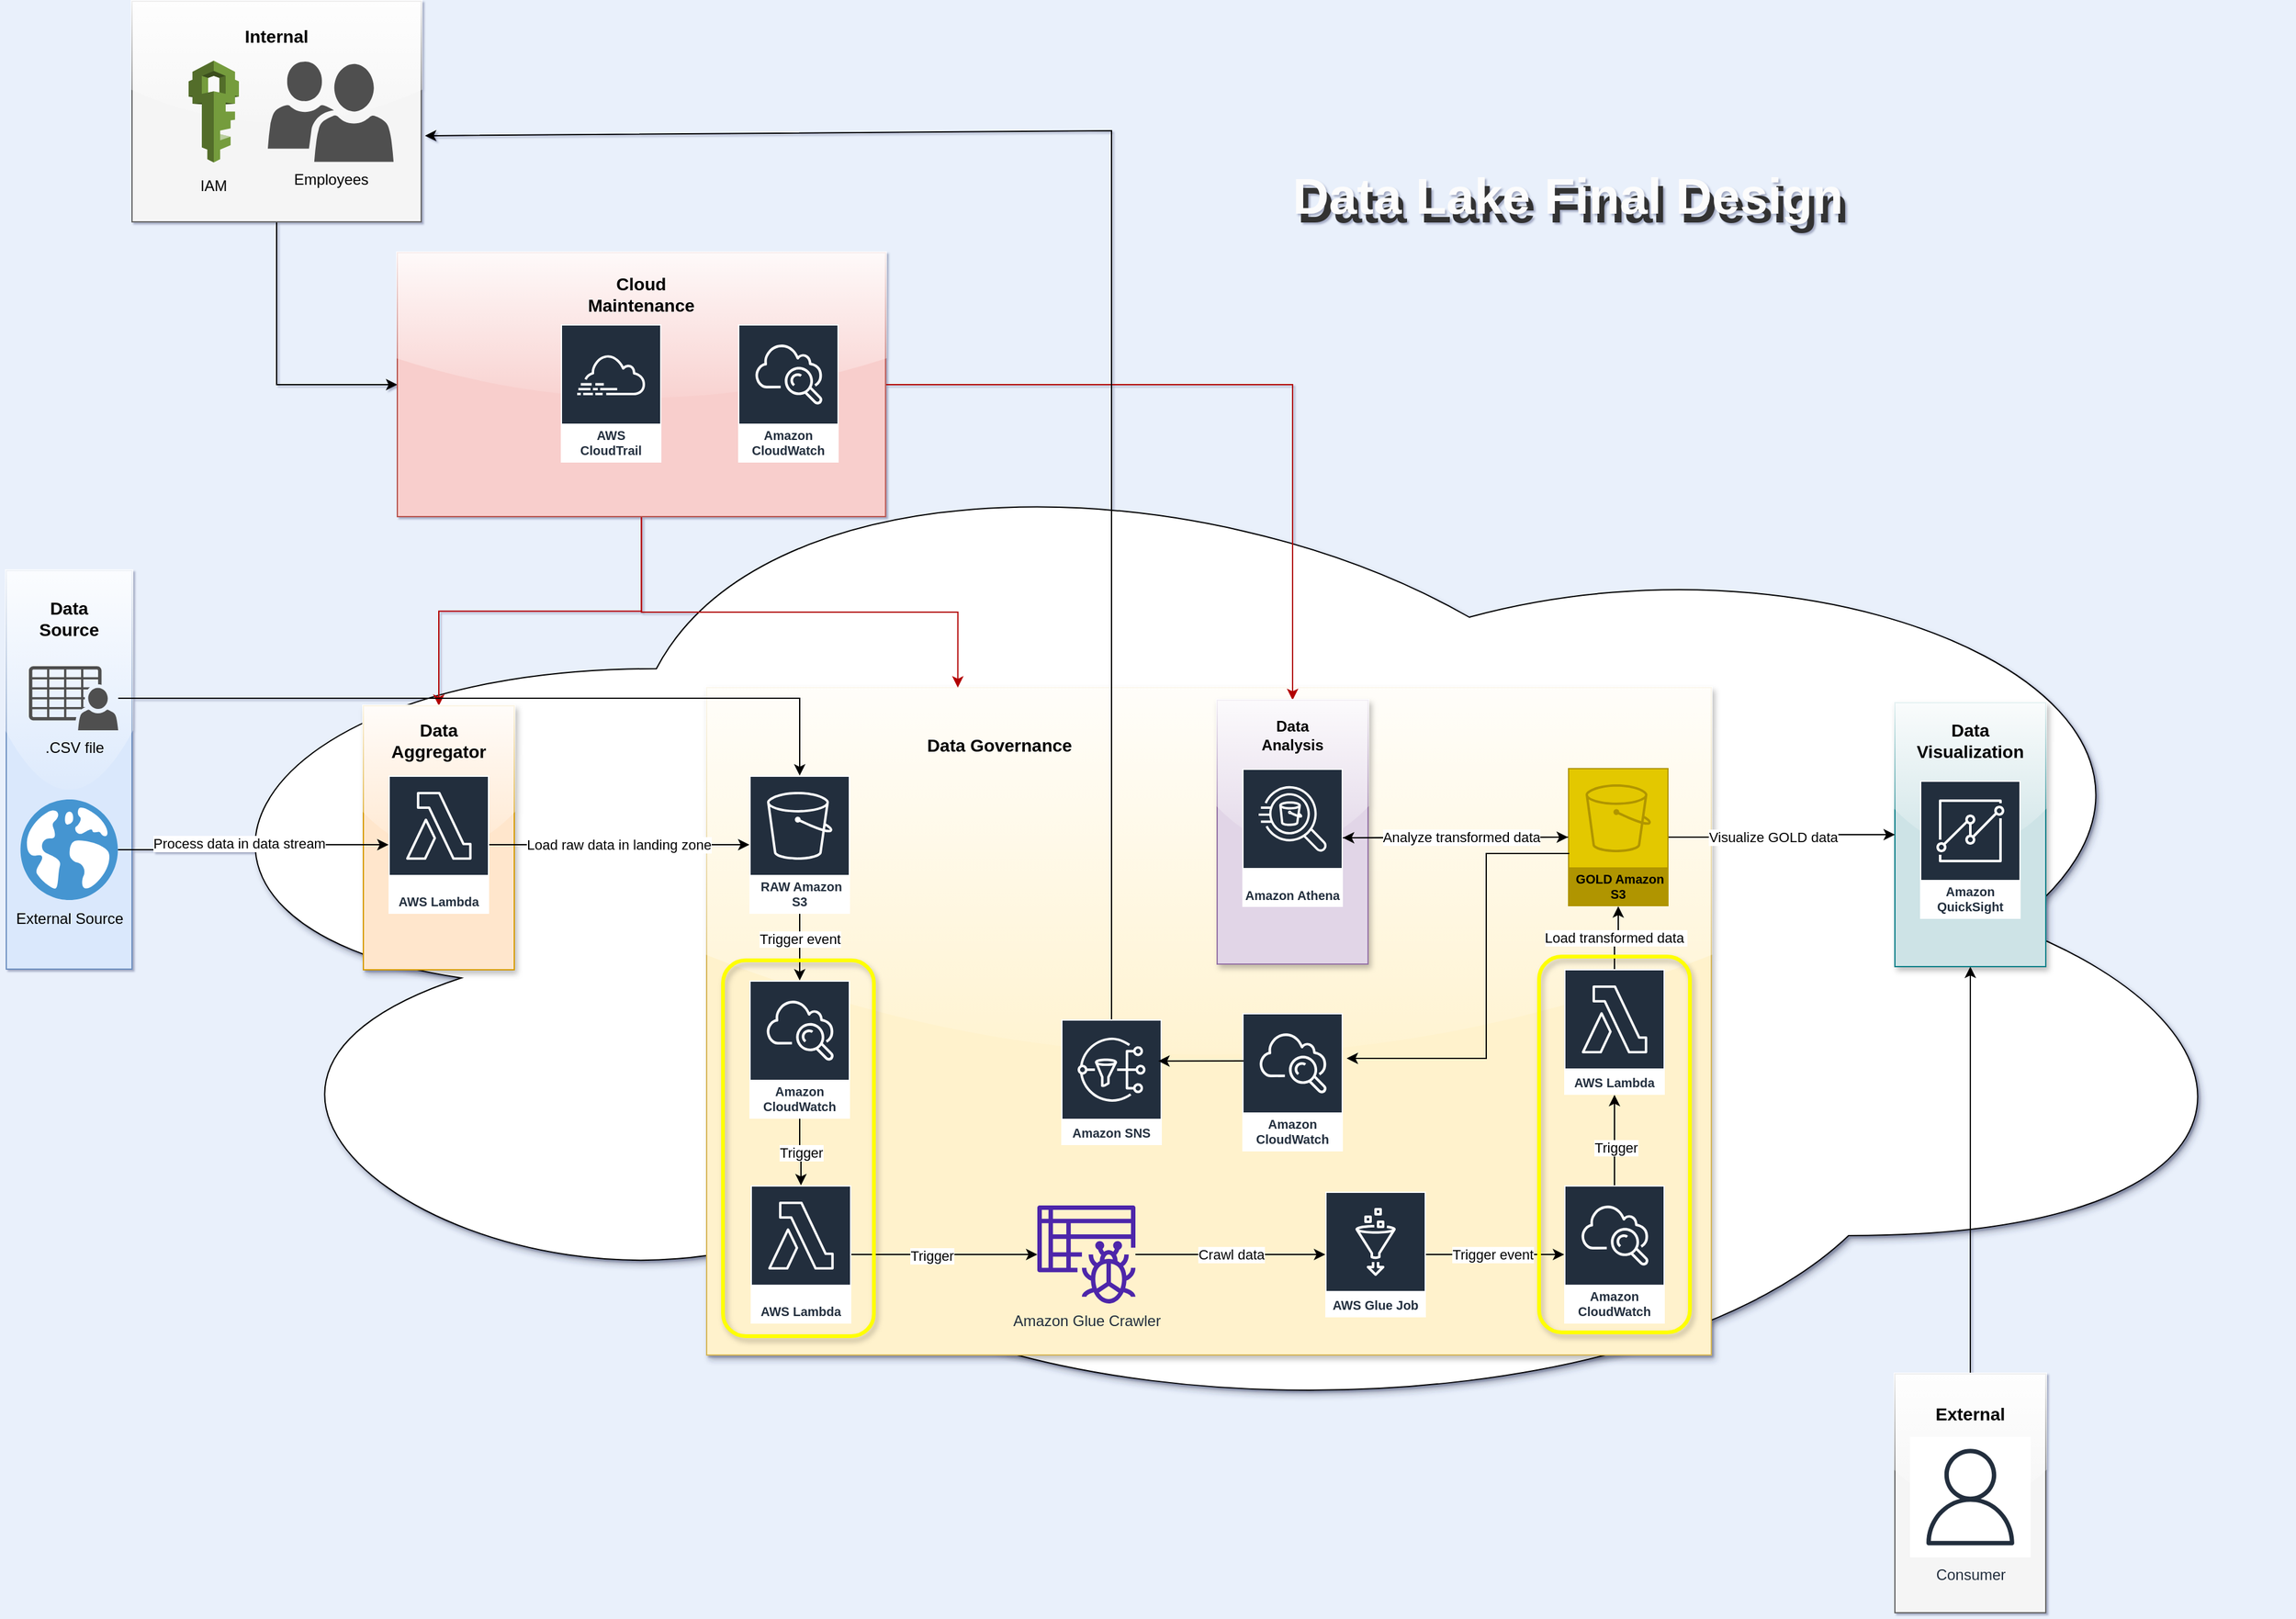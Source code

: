 <mxfile version="20.8.10" type="device" pages="2"><diagram name="Page-1" id="b-mDbywQ_3ALc31H3PJy"><mxGraphModel dx="1216" dy="712" grid="0" gridSize="10" guides="1" tooltips="1" connect="1" arrows="1" fold="1" page="0" pageScale="1" pageWidth="1100" pageHeight="1700" background="#e9f0fb" math="0" shadow="1"><root><mxCell id="0"/><mxCell id="1" parent="0"/><mxCell id="bDeLxScSUfrCfIPKcbEW-22" value="" style="ellipse;shape=cloud;whiteSpace=wrap;html=1;shadow=1;" parent="1" vertex="1"><mxGeometry x="366" y="661" width="1724" height="820" as="geometry"/></mxCell><mxCell id="qylB5J43ioJ6EzCwsVwd-16" value="" style="rounded=0;whiteSpace=wrap;html=1;fillColor=#fff2cc;strokeColor=#d6b656;glass=1;shadow=1;" parent="1" vertex="1"><mxGeometry x="837" y="881" width="799" height="531" as="geometry"/></mxCell><mxCell id="bDeLxScSUfrCfIPKcbEW-19" style="edgeStyle=orthogonalEdgeStyle;rounded=0;orthogonalLoop=1;jettySize=auto;html=1;entryX=0.5;entryY=1;entryDx=0;entryDy=0;" parent="1" source="bDeLxScSUfrCfIPKcbEW-17" target="qylB5J43ioJ6EzCwsVwd-20" edge="1"><mxGeometry relative="1" as="geometry"/></mxCell><mxCell id="bDeLxScSUfrCfIPKcbEW-17" value="" style="rounded=0;whiteSpace=wrap;html=1;fillColor=#f5f5f5;strokeColor=#666666;glass=1;fontColor=#333333;" parent="1" vertex="1"><mxGeometry x="1782" y="1427" width="120" height="190" as="geometry"/></mxCell><mxCell id="bDeLxScSUfrCfIPKcbEW-16" style="edgeStyle=orthogonalEdgeStyle;rounded=0;orthogonalLoop=1;jettySize=auto;html=1;entryX=0;entryY=0.5;entryDx=0;entryDy=0;" parent="1" source="bDeLxScSUfrCfIPKcbEW-10" target="qylB5J43ioJ6EzCwsVwd-24" edge="1"><mxGeometry relative="1" as="geometry"/></mxCell><mxCell id="bDeLxScSUfrCfIPKcbEW-10" value="" style="rounded=0;whiteSpace=wrap;html=1;fillColor=#f5f5f5;strokeColor=#666666;glass=1;fontColor=#333333;" parent="1" vertex="1"><mxGeometry x="380" y="335" width="230" height="175.5" as="geometry"/></mxCell><mxCell id="qylB5J43ioJ6EzCwsVwd-27" style="edgeStyle=orthogonalEdgeStyle;rounded=0;orthogonalLoop=1;jettySize=auto;html=1;entryX=0.5;entryY=0;entryDx=0;entryDy=0;fillColor=#e51400;strokeColor=#B20000;" parent="1" source="qylB5J43ioJ6EzCwsVwd-24" target="qylB5J43ioJ6EzCwsVwd-2" edge="1"><mxGeometry relative="1" as="geometry"/></mxCell><mxCell id="qylB5J43ioJ6EzCwsVwd-29" style="edgeStyle=orthogonalEdgeStyle;rounded=0;orthogonalLoop=1;jettySize=auto;html=1;exitX=1;exitY=0.5;exitDx=0;exitDy=0;entryX=0.5;entryY=0;entryDx=0;entryDy=0;fillColor=#e51400;strokeColor=#B20000;" parent="1" source="qylB5J43ioJ6EzCwsVwd-24" target="qylB5J43ioJ6EzCwsVwd-18" edge="1"><mxGeometry relative="1" as="geometry"/></mxCell><mxCell id="45t_Oga70eFYJRl4Vw---26" style="edgeStyle=orthogonalEdgeStyle;rounded=0;orthogonalLoop=1;jettySize=auto;html=1;entryX=0.25;entryY=0;entryDx=0;entryDy=0;fontSize=11;fontColor=#000000;fillColor=#e51400;strokeColor=#B20000;" parent="1" source="qylB5J43ioJ6EzCwsVwd-24" target="qylB5J43ioJ6EzCwsVwd-16" edge="1"><mxGeometry relative="1" as="geometry"><Array as="points"><mxPoint x="785" y="821"/><mxPoint x="1037" y="821"/></Array></mxGeometry></mxCell><mxCell id="qylB5J43ioJ6EzCwsVwd-24" value="" style="rounded=0;whiteSpace=wrap;html=1;fillColor=#f8cecc;strokeColor=#b85450;glass=1;" parent="1" vertex="1"><mxGeometry x="591" y="535" width="388.3" height="210" as="geometry"/></mxCell><mxCell id="qylB5J43ioJ6EzCwsVwd-20" value="" style="rounded=0;whiteSpace=wrap;html=1;fillColor=#CDE3E6;strokeColor=#0e8088;glass=1;shadow=1;" parent="1" vertex="1"><mxGeometry x="1782" y="893" width="120" height="210" as="geometry"/></mxCell><mxCell id="qylB5J43ioJ6EzCwsVwd-18" value="" style="rounded=0;whiteSpace=wrap;html=1;fillColor=#e1d5e7;strokeColor=#9673a6;glass=1;shadow=1;" parent="1" vertex="1"><mxGeometry x="1243" y="891" width="120" height="210" as="geometry"/></mxCell><mxCell id="qylB5J43ioJ6EzCwsVwd-2" value="" style="rounded=0;whiteSpace=wrap;html=1;fillColor=#ffe6cc;strokeColor=#d79b00;glass=1;shadow=1;" parent="1" vertex="1"><mxGeometry x="564" y="895.5" width="120" height="210" as="geometry"/></mxCell><mxCell id="qylB5J43ioJ6EzCwsVwd-6" value="" style="rounded=0;whiteSpace=wrap;html=1;glass=1;fillColor=#dae8fc;strokeColor=#6c8ebf;" parent="1" vertex="1"><mxGeometry x="280" y="788" width="100" height="317" as="geometry"/></mxCell><mxCell id="45t_Oga70eFYJRl4Vw---7" value="Trigger event" style="edgeStyle=orthogonalEdgeStyle;rounded=0;orthogonalLoop=1;jettySize=auto;html=1;" parent="1" source="AV6chdXFAvIHWM2sQgtt-2" target="45t_Oga70eFYJRl4Vw---6" edge="1"><mxGeometry x="-0.245" relative="1" as="geometry"><mxPoint as="offset"/></mxGeometry></mxCell><mxCell id="AV6chdXFAvIHWM2sQgtt-2" value="&amp;nbsp;RAW Amazon S3" style="sketch=0;outlineConnect=0;fontColor=#232F3E;gradientColor=none;strokeColor=#ffffff;fillColor=#232F3E;dashed=0;verticalLabelPosition=middle;verticalAlign=bottom;align=center;html=1;whiteSpace=wrap;fontSize=10;fontStyle=1;spacing=3;shape=mxgraph.aws4.productIcon;prIcon=mxgraph.aws4.s3;fontFamily=Helvetica;" parent="1" vertex="1"><mxGeometry x="871" y="951" width="80" height="110" as="geometry"/></mxCell><mxCell id="02lZLyMtl6aPGszSBePG-2" value="External Source" style="text;html=1;align=center;verticalAlign=middle;resizable=0;points=[];autosize=1;strokeColor=none;fillColor=none;" parent="1" vertex="1"><mxGeometry x="275" y="1050" width="110" height="30" as="geometry"/></mxCell><mxCell id="45t_Oga70eFYJRl4Vw---12" value="Crawl data" style="edgeStyle=orthogonalEdgeStyle;rounded=0;orthogonalLoop=1;jettySize=auto;html=1;" parent="1" source="02lZLyMtl6aPGszSBePG-11" target="02lZLyMtl6aPGszSBePG-15" edge="1"><mxGeometry relative="1" as="geometry"><mxPoint x="1293" y="1332" as="targetPoint"/></mxGeometry></mxCell><mxCell id="02lZLyMtl6aPGszSBePG-11" value="Amazon Glue Crawler" style="sketch=0;outlineConnect=0;fontColor=#232F3E;gradientColor=none;fillColor=#4D27AA;strokeColor=none;dashed=0;verticalLabelPosition=bottom;verticalAlign=top;align=center;html=1;fontSize=12;fontStyle=0;aspect=fixed;pointerEvents=1;shape=mxgraph.aws4.glue_crawlers;" parent="1" vertex="1"><mxGeometry x="1100" y="1293" width="78" height="78" as="geometry"/></mxCell><mxCell id="TE0pXuzI9jx2l6LDiwgW-2" style="edgeStyle=orthogonalEdgeStyle;rounded=0;orthogonalLoop=1;jettySize=auto;html=1;" parent="1" source="02lZLyMtl6aPGszSBePG-15" target="TE0pXuzI9jx2l6LDiwgW-1" edge="1"><mxGeometry relative="1" as="geometry"/></mxCell><mxCell id="TE0pXuzI9jx2l6LDiwgW-8" value="Trigger event" style="edgeLabel;html=1;align=center;verticalAlign=middle;resizable=0;points=[];" parent="TE0pXuzI9jx2l6LDiwgW-2" vertex="1" connectable="0"><mxGeometry x="-0.036" relative="1" as="geometry"><mxPoint as="offset"/></mxGeometry></mxCell><mxCell id="02lZLyMtl6aPGszSBePG-15" value="AWS Glue Job" style="sketch=0;outlineConnect=0;fontColor=#232F3E;gradientColor=none;strokeColor=#ffffff;fillColor=#232F3E;dashed=0;verticalLabelPosition=middle;verticalAlign=bottom;align=center;html=1;whiteSpace=wrap;fontSize=10;fontStyle=1;spacing=3;shape=mxgraph.aws4.productIcon;prIcon=mxgraph.aws4.glue;" parent="1" vertex="1"><mxGeometry x="1329" y="1282" width="80" height="100" as="geometry"/></mxCell><mxCell id="bDeLxScSUfrCfIPKcbEW-3" style="edgeStyle=orthogonalEdgeStyle;rounded=0;orthogonalLoop=1;jettySize=auto;html=1;" parent="1" source="02lZLyMtl6aPGszSBePG-17" target="M2bKCPdlgEuILwGiyvzk-14" edge="1"><mxGeometry relative="1" as="geometry"/></mxCell><mxCell id="02lZLyMtl6aPGszSBePG-17" value="Amazon Athena" style="sketch=0;outlineConnect=0;fontColor=#232F3E;gradientColor=none;strokeColor=#ffffff;fillColor=#232F3E;dashed=0;verticalLabelPosition=middle;verticalAlign=bottom;align=center;html=1;whiteSpace=wrap;fontSize=10;fontStyle=1;spacing=3;shape=mxgraph.aws4.productIcon;prIcon=mxgraph.aws4.athena;" parent="1" vertex="1"><mxGeometry x="1263" y="945.5" width="80" height="110" as="geometry"/></mxCell><mxCell id="02lZLyMtl6aPGszSBePG-21" value="Amazon QuickSight" style="sketch=0;outlineConnect=0;fontColor=#232F3E;gradientColor=none;strokeColor=#ffffff;fillColor=#232F3E;dashed=0;verticalLabelPosition=middle;verticalAlign=bottom;align=center;html=1;whiteSpace=wrap;fontSize=10;fontStyle=1;spacing=3;shape=mxgraph.aws4.productIcon;prIcon=mxgraph.aws4.quicksight;" parent="1" vertex="1"><mxGeometry x="1802" y="955" width="80" height="110" as="geometry"/></mxCell><mxCell id="02lZLyMtl6aPGszSBePG-58" style="edgeStyle=orthogonalEdgeStyle;rounded=0;orthogonalLoop=1;jettySize=auto;html=1;" parent="1" source="M2bKCPdlgEuILwGiyvzk-14" target="02lZLyMtl6aPGszSBePG-17" edge="1"><mxGeometry relative="1" as="geometry"><mxPoint x="1445.3" y="1010" as="sourcePoint"/></mxGeometry></mxCell><mxCell id="02lZLyMtl6aPGszSBePG-59" value="Analyze transformed data" style="edgeLabel;html=1;align=center;verticalAlign=middle;resizable=0;points=[];" parent="02lZLyMtl6aPGszSBePG-58" vertex="1" connectable="0"><mxGeometry x="-0.23" y="5" relative="1" as="geometry"><mxPoint x="-16" y="-5" as="offset"/></mxGeometry></mxCell><mxCell id="02lZLyMtl6aPGszSBePG-27" value="AWS&#10;CloudTrail" style="sketch=0;outlineConnect=0;fontColor=#232F3E;gradientColor=none;strokeColor=#ffffff;fillColor=#232F3E;dashed=0;verticalLabelPosition=middle;verticalAlign=bottom;align=center;html=1;whiteSpace=wrap;fontSize=10;fontStyle=1;spacing=3;shape=mxgraph.aws4.productIcon;prIcon=mxgraph.aws4.cloudtrail;" parent="1" vertex="1"><mxGeometry x="721" y="592" width="80" height="110" as="geometry"/></mxCell><mxCell id="02lZLyMtl6aPGszSBePG-28" value="" style="outlineConnect=0;dashed=0;verticalLabelPosition=bottom;verticalAlign=top;align=center;html=1;shape=mxgraph.aws3.iam;fillColor=#759C3E;gradientColor=none;" parent="1" vertex="1"><mxGeometry x="425" y="382.25" width="40" height="81" as="geometry"/></mxCell><mxCell id="02lZLyMtl6aPGszSBePG-47" style="edgeStyle=orthogonalEdgeStyle;rounded=0;orthogonalLoop=1;jettySize=auto;html=1;" parent="1" source="02lZLyMtl6aPGszSBePG-51" target="02lZLyMtl6aPGszSBePG-46" edge="1"><mxGeometry relative="1" as="geometry"><mxPoint x="706.3" y="1010" as="sourcePoint"/></mxGeometry></mxCell><mxCell id="02lZLyMtl6aPGszSBePG-48" value="Process data in data stream" style="edgeLabel;html=1;align=center;verticalAlign=middle;resizable=0;points=[];labelBackgroundColor=default;" parent="02lZLyMtl6aPGszSBePG-47" vertex="1" connectable="0"><mxGeometry x="-0.282" y="4" relative="1" as="geometry"><mxPoint x="18" y="-1" as="offset"/></mxGeometry></mxCell><mxCell id="qylB5J43ioJ6EzCwsVwd-13" style="edgeStyle=orthogonalEdgeStyle;rounded=0;orthogonalLoop=1;jettySize=auto;html=1;" parent="1" source="02lZLyMtl6aPGszSBePG-46" target="AV6chdXFAvIHWM2sQgtt-2" edge="1"><mxGeometry relative="1" as="geometry"/></mxCell><mxCell id="45t_Oga70eFYJRl4Vw---3" value="Load raw data in landing zone" style="edgeLabel;html=1;align=center;verticalAlign=middle;resizable=0;points=[];" parent="qylB5J43ioJ6EzCwsVwd-13" vertex="1" connectable="0"><mxGeometry x="0.235" y="-3" relative="1" as="geometry"><mxPoint x="-25" y="-3" as="offset"/></mxGeometry></mxCell><mxCell id="02lZLyMtl6aPGszSBePG-46" value="AWS Lambda" style="sketch=0;outlineConnect=0;fontColor=#232F3E;gradientColor=none;strokeColor=#ffffff;fillColor=#232F3E;dashed=0;verticalLabelPosition=middle;verticalAlign=bottom;align=center;html=1;whiteSpace=wrap;fontSize=10;fontStyle=1;spacing=3;shape=mxgraph.aws4.productIcon;prIcon=mxgraph.aws4.lambda;" parent="1" vertex="1"><mxGeometry x="584" y="951" width="80" height="110" as="geometry"/></mxCell><mxCell id="02lZLyMtl6aPGszSBePG-51" value="" style="shadow=0;dashed=0;html=1;strokeColor=none;fillColor=#4495D1;labelPosition=center;verticalLabelPosition=bottom;verticalAlign=top;align=center;outlineConnect=0;shape=mxgraph.veeam.globe;" parent="1" vertex="1"><mxGeometry x="291.3" y="970" width="77.4" height="80" as="geometry"/></mxCell><mxCell id="02lZLyMtl6aPGszSBePG-62" value="Amazon CloudWatch" style="sketch=0;outlineConnect=0;fontColor=#232F3E;gradientColor=none;strokeColor=#ffffff;fillColor=#232F3E;dashed=0;verticalLabelPosition=middle;verticalAlign=bottom;align=center;html=1;whiteSpace=wrap;fontSize=10;fontStyle=1;spacing=3;shape=mxgraph.aws4.productIcon;prIcon=mxgraph.aws4.cloudwatch;" parent="1" vertex="1"><mxGeometry x="862" y="592" width="80" height="110" as="geometry"/></mxCell><mxCell id="qylB5J43ioJ6EzCwsVwd-7" value="&lt;b&gt;&lt;font style=&quot;font-size: 14px;&quot;&gt;Data Source&lt;/font&gt;&lt;/b&gt;" style="text;html=1;strokeColor=none;fillColor=none;align=center;verticalAlign=middle;whiteSpace=wrap;rounded=0;" parent="1" vertex="1"><mxGeometry x="300" y="811" width="60" height="30" as="geometry"/></mxCell><mxCell id="qylB5J43ioJ6EzCwsVwd-10" value="&lt;b&gt;&lt;font style=&quot;font-size: 14px;&quot;&gt;Data Aggregator&lt;/font&gt;&lt;/b&gt;" style="text;html=1;strokeColor=none;fillColor=none;align=center;verticalAlign=middle;whiteSpace=wrap;rounded=0;" parent="1" vertex="1"><mxGeometry x="594" y="908" width="60" height="30" as="geometry"/></mxCell><mxCell id="qylB5J43ioJ6EzCwsVwd-17" value="&lt;b&gt;&lt;font style=&quot;font-size: 14px;&quot;&gt;Data&amp;nbsp;Governance&lt;/font&gt;&lt;/b&gt;" style="text;html=1;strokeColor=none;fillColor=none;align=center;verticalAlign=middle;whiteSpace=wrap;rounded=0;" parent="1" vertex="1"><mxGeometry x="1040" y="912" width="60" height="30" as="geometry"/></mxCell><mxCell id="qylB5J43ioJ6EzCwsVwd-19" value="&lt;b&gt;Data Analysis&lt;/b&gt;" style="text;html=1;strokeColor=none;fillColor=none;align=center;verticalAlign=middle;whiteSpace=wrap;rounded=0;" parent="1" vertex="1"><mxGeometry x="1273" y="904" width="60" height="30" as="geometry"/></mxCell><mxCell id="qylB5J43ioJ6EzCwsVwd-21" value="&lt;b&gt;&lt;font style=&quot;font-size: 14px;&quot;&gt;Data Visualization&lt;/font&gt;&lt;/b&gt;" style="text;html=1;strokeColor=none;fillColor=none;align=center;verticalAlign=middle;whiteSpace=wrap;rounded=0;" parent="1" vertex="1"><mxGeometry x="1812" y="908" width="60" height="30" as="geometry"/></mxCell><mxCell id="qylB5J43ioJ6EzCwsVwd-25" value="&lt;b&gt;&lt;font style=&quot;font-size: 14px;&quot;&gt;Cloud Maintenance&lt;/font&gt;&lt;/b&gt;" style="text;html=1;strokeColor=none;fillColor=none;align=center;verticalAlign=middle;whiteSpace=wrap;rounded=0;" parent="1" vertex="1"><mxGeometry x="755.15" y="553" width="60" height="30" as="geometry"/></mxCell><mxCell id="qylB5J43ioJ6EzCwsVwd-31" value="IAM" style="text;html=1;strokeColor=none;fillColor=none;align=center;verticalAlign=middle;whiteSpace=wrap;rounded=0;" parent="1" vertex="1"><mxGeometry x="415" y="467" width="60" height="30" as="geometry"/></mxCell><mxCell id="qylB5J43ioJ6EzCwsVwd-33" value="&lt;h1&gt;&lt;font color=&quot;#333333&quot; style=&quot;font-size: 40px;&quot;&gt;Data Lake Final Design&lt;/font&gt;&lt;/h1&gt;" style="text;html=1;strokeColor=none;fillColor=none;spacing=5;spacingTop=-20;whiteSpace=wrap;overflow=hidden;rounded=0;align=center;" parent="1" vertex="1"><mxGeometry x="1284" y="467" width="484" height="70" as="geometry"/></mxCell><mxCell id="M2bKCPdlgEuILwGiyvzk-1" value="Consumer" style="sketch=0;outlineConnect=0;fontColor=#232F3E;gradientColor=none;strokeColor=#232F3E;fillColor=#ffffff;dashed=0;verticalLabelPosition=bottom;verticalAlign=top;align=center;html=1;fontSize=12;fontStyle=0;aspect=fixed;shape=mxgraph.aws4.resourceIcon;resIcon=mxgraph.aws4.user;" parent="1" vertex="1"><mxGeometry x="1794" y="1477" width="96" height="96" as="geometry"/></mxCell><mxCell id="M2bKCPdlgEuILwGiyvzk-3" value="Employees" style="sketch=0;pointerEvents=1;shadow=0;dashed=0;html=1;strokeColor=none;labelPosition=center;verticalLabelPosition=bottom;verticalAlign=top;align=center;fillColor=#505050;shape=mxgraph.mscae.intune.user_group" parent="1" vertex="1"><mxGeometry x="488" y="382.75" width="100" height="80" as="geometry"/></mxCell><mxCell id="45t_Oga70eFYJRl4Vw---10" style="edgeStyle=orthogonalEdgeStyle;rounded=0;orthogonalLoop=1;jettySize=auto;html=1;" parent="1" source="M2bKCPdlgEuILwGiyvzk-8" target="AV6chdXFAvIHWM2sQgtt-2" edge="1"><mxGeometry relative="1" as="geometry"/></mxCell><mxCell id="M2bKCPdlgEuILwGiyvzk-8" value=".CSV file" style="sketch=0;pointerEvents=1;shadow=0;dashed=0;html=1;strokeColor=none;fillColor=#505050;labelPosition=center;verticalLabelPosition=bottom;verticalAlign=top;outlineConnect=0;align=center;shape=mxgraph.office.users.csv_file;" parent="1" vertex="1"><mxGeometry x="298" y="864" width="71" height="51" as="geometry"/></mxCell><mxCell id="45t_Oga70eFYJRl4Vw---27" style="edgeStyle=orthogonalEdgeStyle;rounded=0;orthogonalLoop=1;jettySize=auto;html=1;fontSize=11;fontColor=#000000;" parent="1" source="M2bKCPdlgEuILwGiyvzk-14" target="qylB5J43ioJ6EzCwsVwd-20" edge="1"><mxGeometry relative="1" as="geometry"/></mxCell><mxCell id="45t_Oga70eFYJRl4Vw---28" value="Visualize GOLD data" style="edgeLabel;html=1;align=center;verticalAlign=middle;resizable=0;points=[];fontSize=11;fontColor=#000000;" parent="45t_Oga70eFYJRl4Vw---27" vertex="1" connectable="0"><mxGeometry x="-0.253" y="1" relative="1" as="geometry"><mxPoint x="15" y="1" as="offset"/></mxGeometry></mxCell><mxCell id="M2bKCPdlgEuILwGiyvzk-14" value="&amp;nbsp;GOLD Amazon S3" style="sketch=0;outlineConnect=0;strokeColor=#B09500;fillColor=#e3c800;dashed=0;verticalLabelPosition=middle;verticalAlign=bottom;align=center;html=1;whiteSpace=wrap;fontSize=10;fontStyle=1;spacing=3;shape=mxgraph.aws4.productIcon;prIcon=mxgraph.aws4.s3;fontColor=#000000;" parent="1" vertex="1"><mxGeometry x="1522" y="945" width="80" height="110" as="geometry"/></mxCell><mxCell id="bDeLxScSUfrCfIPKcbEW-12" value="&lt;b&gt;&lt;font style=&quot;font-size: 14px;&quot;&gt;Internal&lt;/font&gt;&lt;/b&gt;" style="text;html=1;strokeColor=none;fillColor=none;align=center;verticalAlign=middle;whiteSpace=wrap;rounded=0;" parent="1" vertex="1"><mxGeometry x="465" y="348" width="60" height="30" as="geometry"/></mxCell><mxCell id="bDeLxScSUfrCfIPKcbEW-18" value="&lt;b&gt;&lt;font style=&quot;font-size: 14px;&quot;&gt;External&lt;/font&gt;&lt;/b&gt;" style="text;html=1;strokeColor=none;fillColor=none;align=center;verticalAlign=middle;whiteSpace=wrap;rounded=0;" parent="1" vertex="1"><mxGeometry x="1812" y="1444" width="60" height="30" as="geometry"/></mxCell><mxCell id="bDeLxScSUfrCfIPKcbEW-27" value="&lt;h1&gt;&lt;font style=&quot;font-size: 40px;&quot;&gt;Data Lake Final Design&lt;/font&gt;&lt;/h1&gt;" style="text;html=1;strokeColor=none;fillColor=none;spacing=5;spacingTop=-20;whiteSpace=wrap;overflow=hidden;rounded=0;align=center;fontColor=#FCFCFC;" parent="1" vertex="1"><mxGeometry x="1280" y="460" width="484" height="70" as="geometry"/></mxCell><mxCell id="45t_Oga70eFYJRl4Vw---9" value="Trigger" style="edgeStyle=orthogonalEdgeStyle;rounded=0;orthogonalLoop=1;jettySize=auto;html=1;" parent="1" source="45t_Oga70eFYJRl4Vw---4" target="02lZLyMtl6aPGszSBePG-11" edge="1"><mxGeometry x="-0.138" y="-1" relative="1" as="geometry"><mxPoint as="offset"/></mxGeometry></mxCell><mxCell id="45t_Oga70eFYJRl4Vw---4" value="AWS Lambda" style="sketch=0;outlineConnect=0;fontColor=#232F3E;gradientColor=none;strokeColor=#ffffff;fillColor=#232F3E;dashed=0;verticalLabelPosition=middle;verticalAlign=bottom;align=center;html=1;whiteSpace=wrap;fontSize=10;fontStyle=1;spacing=3;shape=mxgraph.aws4.productIcon;prIcon=mxgraph.aws4.lambda;" parent="1" vertex="1"><mxGeometry x="872" y="1277" width="80" height="110" as="geometry"/></mxCell><mxCell id="45t_Oga70eFYJRl4Vw---8" value="Trigger" style="edgeStyle=orthogonalEdgeStyle;rounded=0;orthogonalLoop=1;jettySize=auto;html=1;" parent="1" source="45t_Oga70eFYJRl4Vw---6" target="45t_Oga70eFYJRl4Vw---4" edge="1"><mxGeometry relative="1" as="geometry"/></mxCell><mxCell id="45t_Oga70eFYJRl4Vw---6" value="Amazon CloudWatch" style="sketch=0;outlineConnect=0;fontColor=#232F3E;gradientColor=none;strokeColor=#ffffff;fillColor=#232F3E;dashed=0;verticalLabelPosition=middle;verticalAlign=bottom;align=center;html=1;whiteSpace=wrap;fontSize=10;fontStyle=1;spacing=3;shape=mxgraph.aws4.productIcon;prIcon=mxgraph.aws4.cloudwatch;" parent="1" vertex="1"><mxGeometry x="871" y="1114" width="80" height="110" as="geometry"/></mxCell><mxCell id="45t_Oga70eFYJRl4Vw---33" value="" style="rounded=1;whiteSpace=wrap;html=1;shadow=1;labelBackgroundColor=#FFFFFF;fontSize=14;fontColor=#000000;fillColor=none;strokeColor=#FFFF00;strokeWidth=3;" parent="1" vertex="1"><mxGeometry x="850" y="1098" width="120" height="299" as="geometry"/></mxCell><mxCell id="TE0pXuzI9jx2l6LDiwgW-5" style="edgeStyle=orthogonalEdgeStyle;rounded=0;orthogonalLoop=1;jettySize=auto;html=1;" parent="1" source="TE0pXuzI9jx2l6LDiwgW-1" target="TE0pXuzI9jx2l6LDiwgW-3" edge="1"><mxGeometry relative="1" as="geometry"/></mxCell><mxCell id="TE0pXuzI9jx2l6LDiwgW-10" value="Trigger" style="edgeLabel;html=1;align=center;verticalAlign=middle;resizable=0;points=[];" parent="TE0pXuzI9jx2l6LDiwgW-5" vertex="1" connectable="0"><mxGeometry x="-0.143" y="-1" relative="1" as="geometry"><mxPoint y="1" as="offset"/></mxGeometry></mxCell><mxCell id="TE0pXuzI9jx2l6LDiwgW-1" value="Amazon CloudWatch" style="sketch=0;outlineConnect=0;fontColor=#232F3E;gradientColor=none;strokeColor=#ffffff;fillColor=#232F3E;dashed=0;verticalLabelPosition=middle;verticalAlign=bottom;align=center;html=1;whiteSpace=wrap;fontSize=10;fontStyle=1;spacing=3;shape=mxgraph.aws4.productIcon;prIcon=mxgraph.aws4.cloudwatch;" parent="1" vertex="1"><mxGeometry x="1519" y="1277" width="80" height="110" as="geometry"/></mxCell><mxCell id="TE0pXuzI9jx2l6LDiwgW-6" style="edgeStyle=orthogonalEdgeStyle;rounded=0;orthogonalLoop=1;jettySize=auto;html=1;" parent="1" source="TE0pXuzI9jx2l6LDiwgW-3" target="M2bKCPdlgEuILwGiyvzk-14" edge="1"><mxGeometry relative="1" as="geometry"/></mxCell><mxCell id="TE0pXuzI9jx2l6LDiwgW-9" value="Load transformed data&amp;nbsp;" style="edgeLabel;html=1;align=center;verticalAlign=middle;resizable=0;points=[];" parent="TE0pXuzI9jx2l6LDiwgW-6" vertex="1" connectable="0"><mxGeometry x="-0.017" relative="1" as="geometry"><mxPoint as="offset"/></mxGeometry></mxCell><mxCell id="TE0pXuzI9jx2l6LDiwgW-3" value="AWS Lambda" style="sketch=0;outlineConnect=0;fontColor=#232F3E;gradientColor=none;strokeColor=#ffffff;fillColor=#232F3E;dashed=0;verticalLabelPosition=middle;verticalAlign=bottom;align=center;html=1;whiteSpace=wrap;fontSize=10;fontStyle=1;spacing=3;shape=mxgraph.aws4.productIcon;prIcon=mxgraph.aws4.lambda;" parent="1" vertex="1"><mxGeometry x="1519" y="1105" width="80" height="100" as="geometry"/></mxCell><mxCell id="TE0pXuzI9jx2l6LDiwgW-7" value="" style="rounded=1;whiteSpace=wrap;html=1;shadow=1;labelBackgroundColor=#FFFFFF;fontSize=14;fontColor=#000000;fillColor=none;strokeColor=#FFFF00;strokeWidth=3;" parent="1" vertex="1"><mxGeometry x="1499" y="1095" width="120" height="299" as="geometry"/></mxCell><mxCell id="Ctk6pst1smPg5IdTP4Ra-1" value="Amazon CloudWatch" style="sketch=0;outlineConnect=0;fontColor=#232F3E;gradientColor=none;strokeColor=#ffffff;fillColor=#232F3E;dashed=0;verticalLabelPosition=middle;verticalAlign=bottom;align=center;html=1;whiteSpace=wrap;fontSize=10;fontStyle=1;spacing=3;shape=mxgraph.aws4.productIcon;prIcon=mxgraph.aws4.cloudwatch;" vertex="1" parent="1"><mxGeometry x="1263" y="1140" width="80" height="110" as="geometry"/></mxCell><mxCell id="Ctk6pst1smPg5IdTP4Ra-2" value="Amazon SNS" style="sketch=0;outlineConnect=0;fontColor=#232F3E;gradientColor=none;strokeColor=#ffffff;fillColor=#232F3E;dashed=0;verticalLabelPosition=middle;verticalAlign=bottom;align=center;html=1;whiteSpace=wrap;fontSize=10;fontStyle=1;spacing=3;shape=mxgraph.aws4.productIcon;prIcon=mxgraph.aws4.sns;" vertex="1" parent="1"><mxGeometry x="1119" y="1145" width="80" height="100" as="geometry"/></mxCell><mxCell id="Ctk6pst1smPg5IdTP4Ra-3" value="" style="endArrow=classic;html=1;rounded=0;exitX=0.013;exitY=0.618;exitDx=0;exitDy=0;exitPerimeter=0;" edge="1" parent="1" source="M2bKCPdlgEuILwGiyvzk-14"><mxGeometry width="50" height="50" relative="1" as="geometry"><mxPoint x="1396" y="1155.5" as="sourcePoint"/><mxPoint x="1346" y="1176" as="targetPoint"/><Array as="points"><mxPoint x="1457" y="1013"/><mxPoint x="1457" y="1176"/></Array></mxGeometry></mxCell><mxCell id="Ctk6pst1smPg5IdTP4Ra-4" value="" style="endArrow=classic;html=1;rounded=0;entryX=0.965;entryY=0.331;entryDx=0;entryDy=0;entryPerimeter=0;" edge="1" parent="1" target="Ctk6pst1smPg5IdTP4Ra-2"><mxGeometry width="50" height="50" relative="1" as="geometry"><mxPoint x="1264" y="1178" as="sourcePoint"/><mxPoint x="1237" y="1219" as="targetPoint"/></mxGeometry></mxCell><mxCell id="Ctk6pst1smPg5IdTP4Ra-5" value="" style="endArrow=classic;html=1;rounded=0;" edge="1" parent="1" source="Ctk6pst1smPg5IdTP4Ra-2"><mxGeometry width="50" height="50" relative="1" as="geometry"><mxPoint x="1187" y="1034" as="sourcePoint"/><mxPoint x="613" y="442" as="targetPoint"/><Array as="points"><mxPoint x="1159" y="438"/></Array></mxGeometry></mxCell></root></mxGraphModel></diagram><diagram name="Page-2" id="wJ0eD7Hm4b-pQ9WhXeFM"><mxGraphModel dx="794" dy="491" grid="1" gridSize="10" guides="1" tooltips="1" connect="1" arrows="1" fold="1" page="1" pageScale="1" pageWidth="3300" pageHeight="4681" math="0" shadow="0">&#xa;      <root>&#xa;        <mxCell id="0"/>&#xa;        <mxCell id="1" parent="0"/>&#xa;      </root>&#xa;    </mxGraphModel></diagram></mxfile>